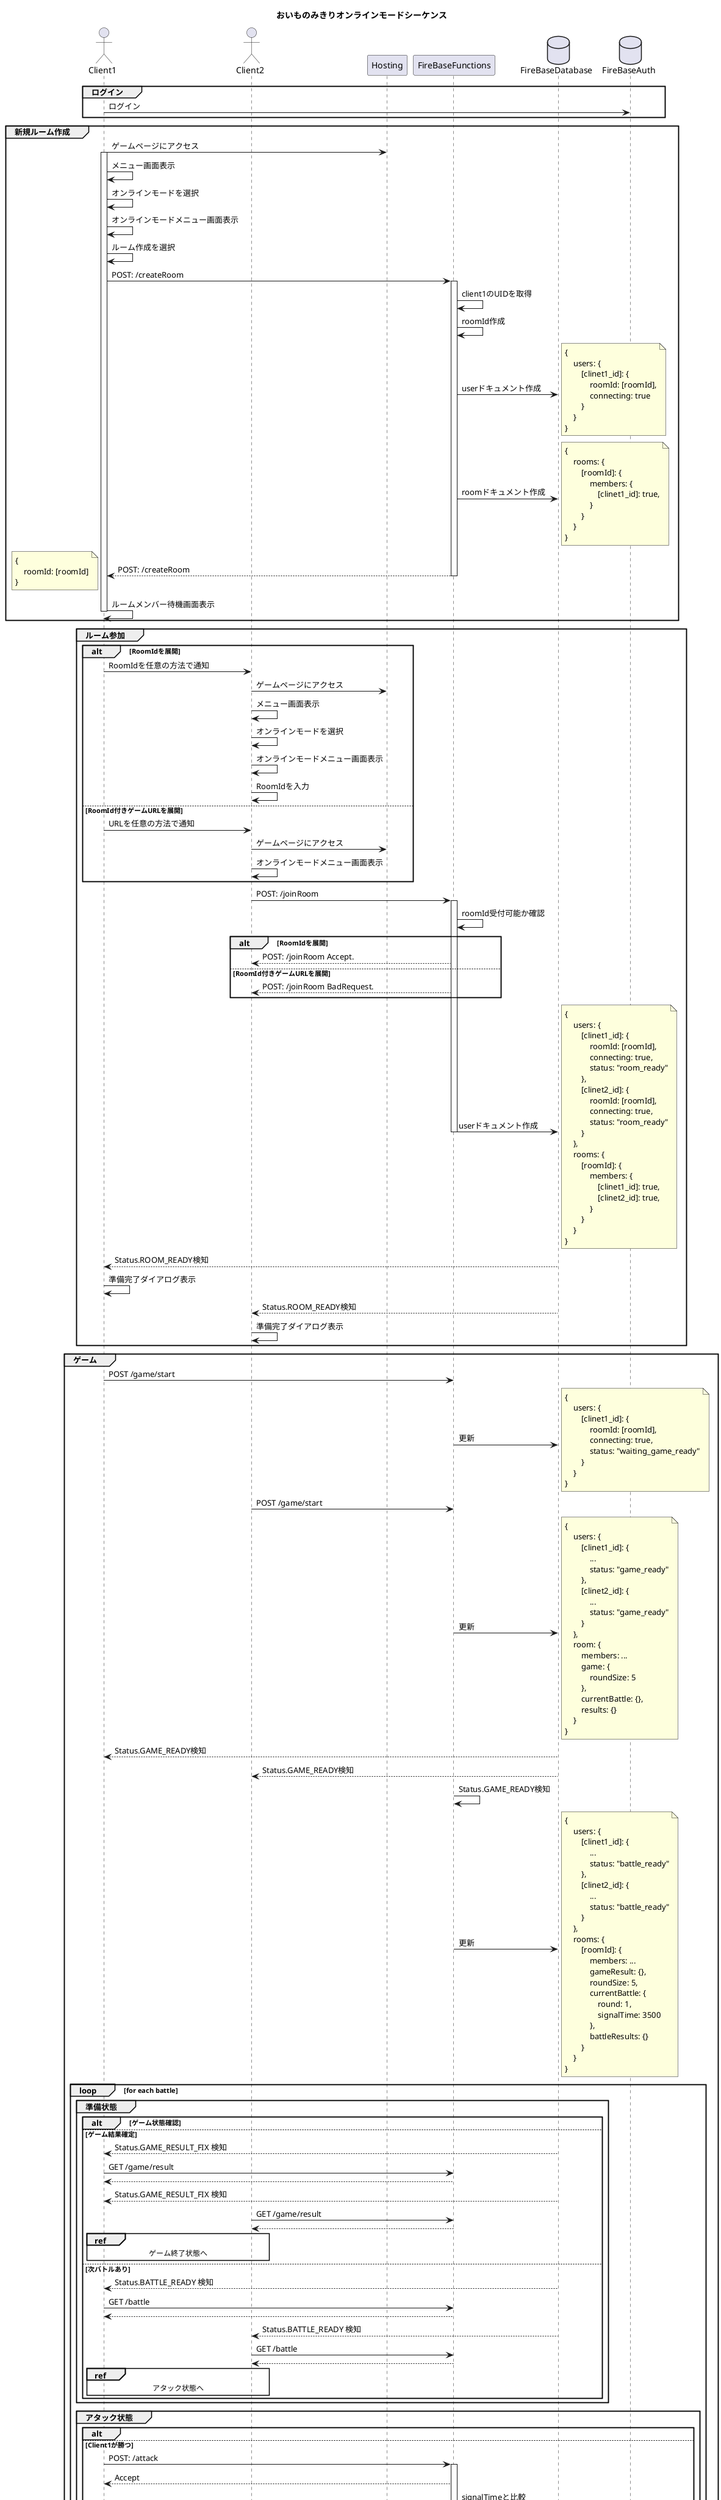 @startuml{oimo-no-mikiri-sequence.png}

title おいものみきりオンラインモードシーケンス
hide footbox

actor Client1 as client1
actor Client2 as client2
participant Hosting as hosting
participant FireBaseFunctions as functions
database FireBaseDatabase as db
database FireBaseAuth as auth

group ログイン
    client1 -> auth: ログイン
end

group 新規ルーム作成

    client1 -> hosting: ゲームページにアクセス
    activate client1
    client1 -> client1: メニュー画面表示
    client1 -> client1: オンラインモードを選択
    client1 -> client1: オンラインモードメニュー画面表示
    client1 -> client1: ルーム作成を選択

    client1 -> functions: POST: /createRoom
    activate functions
    functions -> functions: client1のUIDを取得
    functions -> functions: roomId作成
    functions -> db: userドキュメント作成
    note right
    {
        users: {
            [clinet1_id]: {
                roomId: [roomId],
                connecting: true
            }
        }
    }
    end note
    functions -> db: roomドキュメント作成
    note right
    {
        rooms: {
            [roomId]: {
                members: {
                    [clinet1_id]: true,
                }
            }
        }
    }
    end note

    functions --> client1: POST: /createRoom
    note left
    {
        roomId: [roomId]
    }
    end note
    deactivate functions

    client1 -> client1: ルームメンバー待機画面表示
    deactivate client1
end

group ルーム参加
    alt RoomIdを展開
        client1 -> client2: RoomIdを任意の方法で通知
        client2 -> hosting: ゲームページにアクセス
        client2 -> client2: メニュー画面表示
        client2 -> client2: オンラインモードを選択
        client2 -> client2: オンラインモードメニュー画面表示
        client2 -> client2: RoomIdを入力

    else RoomId付きゲームURLを展開
        client1 -> client2: URLを任意の方法で通知
        client2 -> hosting: ゲームページにアクセス
        client2 -> client2: オンラインモードメニュー画面表示
    end

    client2 -> functions: POST: /joinRoom
    activate functions

    functions -> functions: roomId受付可能か確認
    alt RoomIdを展開
        functions --> client2: POST: /joinRoom Accept.
    else RoomId付きゲームURLを展開
        functions --> client2: POST: /joinRoom BadRequest.
    end

    functions -> db: userドキュメント作成
    note right
    {
        users: {
            [clinet1_id]: {
                roomId: [roomId],
                connecting: true,
                status: "room_ready"
            },
            [clinet2_id]: {
                roomId: [roomId],
                connecting: true,
                status: "room_ready"
            }
        },
        rooms: {
            [roomId]: {
                members: {
                    [clinet1_id]: true,
                    [clinet2_id]: true,
                }
            }
        }
    }
    end note
    deactivate functions

    db --> client1: Status.ROOM_READY検知
    client1 -> client1: 準備完了ダイアログ表示
    db --> client2: Status.ROOM_READY検知
    client2 -> client2: 準備完了ダイアログ表示
end

group ゲーム
    client1 -> functions: POST /game/start
    functions -> db: 更新
    note right
    {
        users: {
            [clinet1_id]: {
                roomId: [roomId],
                connecting: true,
                status: "waiting_game_ready"
            }
        }
    }
    end note

    client2 -> functions: POST /game/start
    functions -> db: 更新
    note right
    {
        users: {
            [clinet1_id]: {
                ...
                status: "game_ready"
            },
            [clinet2_id]: {
                ...
                status: "game_ready"
            }
        },
        room: {
            members: ...
            game: {
                roundSize: 5
            },
            currentBattle: {},
            results: {}
        }
    }
    end note
    db --> client1: Status.GAME_READY検知
    db --> client2: Status.GAME_READY検知

    functions -> functions: Status.GAME_READY検知
    functions -> db: 更新
    note right
    {
        users: {
            [clinet1_id]: {
                ...
                status: "battle_ready"
            },
            [clinet2_id]: {
                ...
                status: "battle_ready"
            }
        },
        rooms: {
            [roomId]: {
                members: ...
                gameResult: {},
                roundSize: 5,
                currentBattle: {
                    round: 1,
                    signalTime: 3500
                },
                battleResults: {}
            }
        }
    }
    end note


    loop for each battle
        group 準備状態

            alt ゲーム状態確認
            else ゲーム結果確定
                db --> client1: Status.GAME_RESULT_FIX 検知
                client1 -> functions: GET /game/result
                functions --> client1:

                db --> client1: Status.GAME_RESULT_FIX 検知
                client2 -> functions: GET /game/result
                functions --> client2:

                ref over client1, client2
                    ゲーム終了状態へ
                end ref
            else 次バトルあり
                db --> client1: Status.BATTLE_READY 検知
                client1 -> functions: GET /battle
                functions --> client1:

                db --> client2: Status.BATTLE_READY 検知
                client2 -> functions: GET /battle
                functions --> client2:

                ref over client1, client2
                    アタック状態へ
                end ref
            end
        end

        group アタック状態
            alt
            else Client1が勝つ
                client1 -> functions: POST: /attack
                activate functions
                functions --> client1: Accept
                functions -> functions: signalTimeと比較
                functions -> db: battleドキュメント更新
                note right
                {
                    battles: {
                        [battleId]: {
                            signalTime: 12345,
                            winnerId: null,
                            attackTime:{
                                [clinet1_id]: 20000
                            },
                            falseStated: {}
                        }
                    }
                }
                end note
                functions -> functions: setTimeout
                ... Functions#setTimeout() ...
                functions -> functions: setTimeout#execute
                functions -> db: battleドキュメント更新
                note right
                {
                    battles: {
                        [battleId]: {
                            signalTime: 12345,
                            winnerId: [clinet1_id],
                            attackTime:{
                                [clinet1_id]: 20000
                            },
                            falseStated: {}
                        }
                    }
                }
                end note
                deactivate functions

                alt Client2が遅れて攻撃
                    client2 -> functions: POST: /attack
                    activate functions
                    functions --> client2: BadRequest
                    deactivate functions
                end

                db --> client1: battleResult変更検知
                db --> client2: battleResult変更検知

            else Client1がお手つきをする
                client1 -> functions: POST: /attack
                activate functions
                functions --> client1: Accept
                functions -> functions: signalTimeと比較

                alt お手つきによる勝敗判定
                    else 1回目
                        functions -> db: battleドキュメント更新
                        note right
                        {
                            battles: {
                                [battleId]: {
                                    signalTime: 12345,
                                    winnerId: null,
                                    acceptable: false,
                                    attackTime:{},
                                    falseStated: {
                                        [clinet1_id]: true
                                    }
                                }
                            }
                        }
                        end note
                    else 2回目のため敗戦
                        functions -> db: battleドキュメント更新
                        note right
                        {
                            battles: {
                                [battleId]: {
                                    signalTime: 12345,
                                    winnerId: [clinet2_id],
                                    acceptable: false,
                                    attackTime:{},
                                    falseStated: {
                                        [clinet1_id]: true
                                    }
                                }
                            }
                        }
                        end note
                end
                deactivate functions

                alt Client2が遅れて攻撃
                    client2 -> functions: POST: /attack
                    activate functions
                    functions --> functions: check acceptable
                    functions --> client2: BadRequest
                    deactivate functions
                end

                db --> client1: お手つき通知 or 勝敗通知
                db --> client2: お手つき通知 or 勝敗通知


            else 引き分ける
                client1 -> functions: POST: /attack
                activate functions
                functions --> client1: Accept
                functions -> functions: signalTimeと比較
                functions -> db: battleドキュメント更新
                note right
                {
                    battles: {
                        [battleId]: {
                            signalTime: 12345,
                            winnerId: null,
                            acceptable: true,
                            attackTime:{
                                [clinet1_id]: 20000
                            },
                            falseStated: {}
                        }
                    }
                }
                end note
                functions -> functions: setTimeout

                client2 -> functions: POST: /attack
                functions --> client2: Accept
                functions -> functions: clearTimeout
                functions -> db: battleドキュメント更新
                note right
                {
                    battles: {
                        [battleId]: {
                            signalTime: 12345,
                            winnerId: null,
                            acceptable: true,
                            attackTime:{
                                [clinet1_id]: 20000,
                                [clinet2_id]: 20010
                            },
                            falseStated: {}
                        }
                    }
                }
                end note
                deactivate functions

                db --> client1: 引き分け通知
                db --> client2: 引き分け通知
            end

            deactivate functions
        end

        functions -> functions: 状態確認
        activate functions
        functions -> db: battleドキュメント更新
        deactivate functions
    end

    group ゲーム終了状態
        client1 -> client1: ゲーム結果表示
        client2 -> client2: ゲーム結果表示
        alt
        else もう一度ゲームを行う
            client1 -> functions: POST: /startGame
            activate functions
            functions -> db: battleドキュメント更新
            deactivate functions

            client2 -> functions: POST: /startGame
            activate functions
            functions -> db: battleドキュメント更新
            deactivate functions

            db --> client1: battleドキュメント変更検知
            db --> client2: battleドキュメント変更検知

        else ゲームを終了する
            alt
            else もう一度ゲームを行う
                client1 -> functions: POST: /startGame
                activate functions
                functions -> db: battleドキュメント更新
                deactivate functions
            end
            client2 -> functions: POST: /endGame
            activate functions
            functions -> db: battleドキュメント削除
            deactivate functions

            db --> client1: battleドキュメント変更検知
        end
    end
end

@enduml
